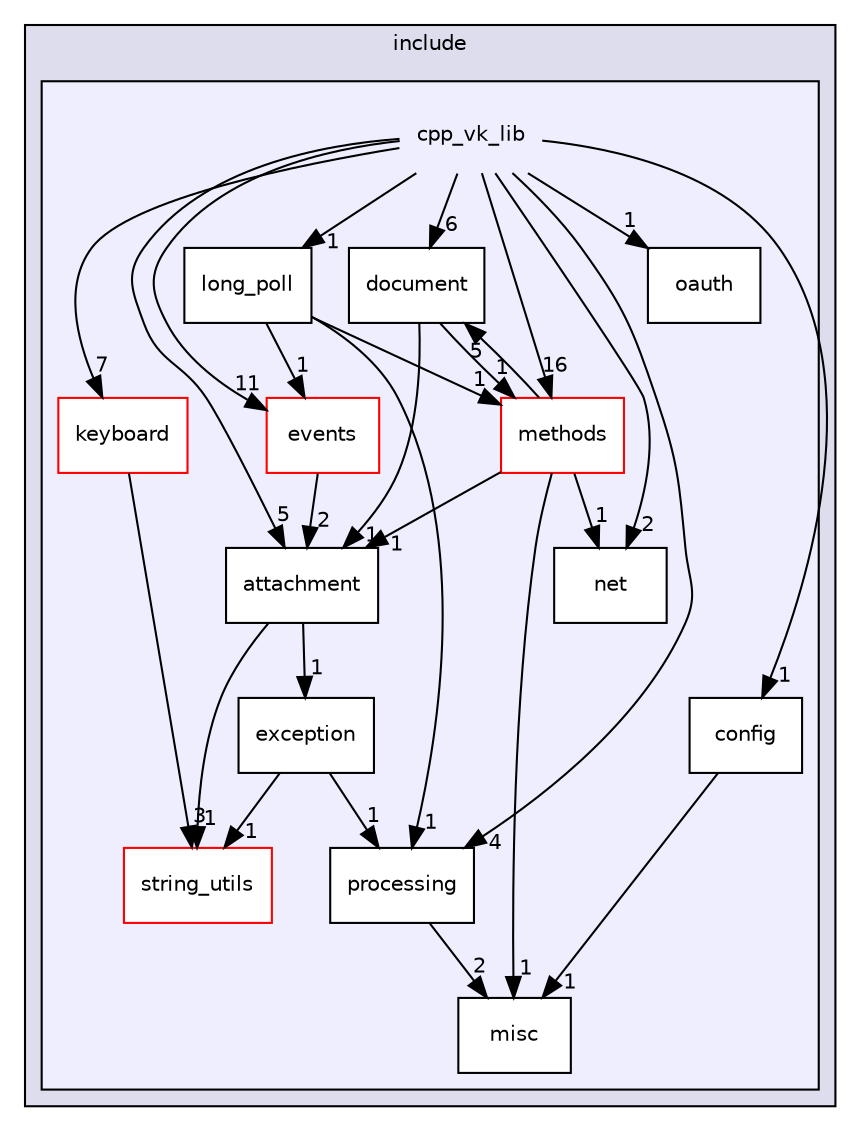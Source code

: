 digraph "cpp_vk_lib" {
  compound=true
  node [ fontsize="10", fontname="Helvetica"];
  edge [ labelfontsize="10", labelfontname="Helvetica"];
  subgraph clusterdir_5a30104352ef4255dc24354b02eb2d20 {
    graph [ bgcolor="#ddddee", pencolor="black", label="include" fontname="Helvetica", fontsize="10", URL="dir_5a30104352ef4255dc24354b02eb2d20.html"]
  subgraph clusterdir_ff8df762ee7a92ae5aae7a0c53291ef2 {
    graph [ bgcolor="#eeeeff", pencolor="black", label="" URL="dir_ff8df762ee7a92ae5aae7a0c53291ef2.html"];
    dir_ff8df762ee7a92ae5aae7a0c53291ef2 [shape=plaintext label="cpp_vk_lib"];
  dir_38ea18007e72c631318107a94e52d45f [shape=box label="attachment" fillcolor="white" style="filled" URL="dir_38ea18007e72c631318107a94e52d45f.html"];
  dir_ae49bd75de9b43f084e4af76ac66124a [shape=box label="config" fillcolor="white" style="filled" URL="dir_ae49bd75de9b43f084e4af76ac66124a.html"];
  dir_c6fbb1671fb3038ec70d8eb32616290e [shape=box label="document" fillcolor="white" style="filled" URL="dir_c6fbb1671fb3038ec70d8eb32616290e.html"];
  dir_53544e70ef113b77a7d7180fbd3b440a [shape=box label="events" fillcolor="white" style="filled" color="red" URL="dir_53544e70ef113b77a7d7180fbd3b440a.html"];
  dir_8d1dcd7c01e37a0f2f234b4aa4b62e15 [shape=box label="exception" fillcolor="white" style="filled" URL="dir_8d1dcd7c01e37a0f2f234b4aa4b62e15.html"];
  dir_a4395e605c4be48afa98c77014abdd59 [shape=box label="keyboard" fillcolor="white" style="filled" color="red" URL="dir_a4395e605c4be48afa98c77014abdd59.html"];
  dir_25c2f00e66240dae870844a8f9395bfc [shape=box label="long_poll" fillcolor="white" style="filled" URL="dir_25c2f00e66240dae870844a8f9395bfc.html"];
  dir_8b3c131c7deef97e7a107e2ab510e8a1 [shape=box label="methods" fillcolor="white" style="filled" color="red" URL="dir_8b3c131c7deef97e7a107e2ab510e8a1.html"];
  dir_a96a181b2223d4a5b0fefbb0d587a17c [shape=box label="misc" fillcolor="white" style="filled" URL="dir_a96a181b2223d4a5b0fefbb0d587a17c.html"];
  dir_2ca09ff9522c67ce12a20aebfacbd704 [shape=box label="net" fillcolor="white" style="filled" URL="dir_2ca09ff9522c67ce12a20aebfacbd704.html"];
  dir_83cb28c3e984448e6414d36c5bc87fba [shape=box label="oauth" fillcolor="white" style="filled" URL="dir_83cb28c3e984448e6414d36c5bc87fba.html"];
  dir_e468bc965c788d30218c6feedd6472a5 [shape=box label="processing" fillcolor="white" style="filled" URL="dir_e468bc965c788d30218c6feedd6472a5.html"];
  dir_f4297228b4ae3479ebf3ab6b33d53f38 [shape=box label="string_utils" fillcolor="white" style="filled" color="red" URL="dir_f4297228b4ae3479ebf3ab6b33d53f38.html"];
  }
  }
  dir_e468bc965c788d30218c6feedd6472a5->dir_a96a181b2223d4a5b0fefbb0d587a17c [headlabel="2", labeldistance=1.5 headhref="dir_000013_000022.html"];
  dir_25c2f00e66240dae870844a8f9395bfc->dir_53544e70ef113b77a7d7180fbd3b440a [headlabel="1", labeldistance=1.5 headhref="dir_000005_000009.html"];
  dir_25c2f00e66240dae870844a8f9395bfc->dir_8b3c131c7deef97e7a107e2ab510e8a1 [headlabel="1", labeldistance=1.5 headhref="dir_000005_000012.html"];
  dir_25c2f00e66240dae870844a8f9395bfc->dir_e468bc965c788d30218c6feedd6472a5 [headlabel="1", labeldistance=1.5 headhref="dir_000005_000013.html"];
  dir_38ea18007e72c631318107a94e52d45f->dir_8d1dcd7c01e37a0f2f234b4aa4b62e15 [headlabel="1", labeldistance=1.5 headhref="dir_000006_000023.html"];
  dir_38ea18007e72c631318107a94e52d45f->dir_f4297228b4ae3479ebf3ab6b33d53f38 [headlabel="1", labeldistance=1.5 headhref="dir_000006_000020.html"];
  dir_ae49bd75de9b43f084e4af76ac66124a->dir_a96a181b2223d4a5b0fefbb0d587a17c [headlabel="1", labeldistance=1.5 headhref="dir_000026_000022.html"];
  dir_8b3c131c7deef97e7a107e2ab510e8a1->dir_c6fbb1671fb3038ec70d8eb32616290e [headlabel="5", labeldistance=1.5 headhref="dir_000012_000018.html"];
  dir_8b3c131c7deef97e7a107e2ab510e8a1->dir_a96a181b2223d4a5b0fefbb0d587a17c [headlabel="1", labeldistance=1.5 headhref="dir_000012_000022.html"];
  dir_8b3c131c7deef97e7a107e2ab510e8a1->dir_2ca09ff9522c67ce12a20aebfacbd704 [headlabel="1", labeldistance=1.5 headhref="dir_000012_000030.html"];
  dir_8b3c131c7deef97e7a107e2ab510e8a1->dir_38ea18007e72c631318107a94e52d45f [headlabel="1", labeldistance=1.5 headhref="dir_000012_000006.html"];
  dir_a4395e605c4be48afa98c77014abdd59->dir_f4297228b4ae3479ebf3ab6b33d53f38 [headlabel="3", labeldistance=1.5 headhref="dir_000016_000020.html"];
  dir_ff8df762ee7a92ae5aae7a0c53291ef2->dir_25c2f00e66240dae870844a8f9395bfc [headlabel="1", labeldistance=1.5 headhref="dir_000004_000005.html"];
  dir_ff8df762ee7a92ae5aae7a0c53291ef2->dir_2ca09ff9522c67ce12a20aebfacbd704 [headlabel="2", labeldistance=1.5 headhref="dir_000004_000030.html"];
  dir_ff8df762ee7a92ae5aae7a0c53291ef2->dir_38ea18007e72c631318107a94e52d45f [headlabel="5", labeldistance=1.5 headhref="dir_000004_000006.html"];
  dir_ff8df762ee7a92ae5aae7a0c53291ef2->dir_53544e70ef113b77a7d7180fbd3b440a [headlabel="11", labeldistance=1.5 headhref="dir_000004_000009.html"];
  dir_ff8df762ee7a92ae5aae7a0c53291ef2->dir_83cb28c3e984448e6414d36c5bc87fba [headlabel="1", labeldistance=1.5 headhref="dir_000004_000015.html"];
  dir_ff8df762ee7a92ae5aae7a0c53291ef2->dir_8b3c131c7deef97e7a107e2ab510e8a1 [headlabel="16", labeldistance=1.5 headhref="dir_000004_000012.html"];
  dir_ff8df762ee7a92ae5aae7a0c53291ef2->dir_a4395e605c4be48afa98c77014abdd59 [headlabel="7", labeldistance=1.5 headhref="dir_000004_000016.html"];
  dir_ff8df762ee7a92ae5aae7a0c53291ef2->dir_ae49bd75de9b43f084e4af76ac66124a [headlabel="1", labeldistance=1.5 headhref="dir_000004_000026.html"];
  dir_ff8df762ee7a92ae5aae7a0c53291ef2->dir_c6fbb1671fb3038ec70d8eb32616290e [headlabel="6", labeldistance=1.5 headhref="dir_000004_000018.html"];
  dir_ff8df762ee7a92ae5aae7a0c53291ef2->dir_e468bc965c788d30218c6feedd6472a5 [headlabel="4", labeldistance=1.5 headhref="dir_000004_000013.html"];
  dir_53544e70ef113b77a7d7180fbd3b440a->dir_38ea18007e72c631318107a94e52d45f [headlabel="2", labeldistance=1.5 headhref="dir_000009_000006.html"];
  dir_8d1dcd7c01e37a0f2f234b4aa4b62e15->dir_e468bc965c788d30218c6feedd6472a5 [headlabel="1", labeldistance=1.5 headhref="dir_000023_000013.html"];
  dir_8d1dcd7c01e37a0f2f234b4aa4b62e15->dir_f4297228b4ae3479ebf3ab6b33d53f38 [headlabel="1", labeldistance=1.5 headhref="dir_000023_000020.html"];
  dir_c6fbb1671fb3038ec70d8eb32616290e->dir_38ea18007e72c631318107a94e52d45f [headlabel="1", labeldistance=1.5 headhref="dir_000018_000006.html"];
  dir_c6fbb1671fb3038ec70d8eb32616290e->dir_8b3c131c7deef97e7a107e2ab510e8a1 [headlabel="1", labeldistance=1.5 headhref="dir_000018_000012.html"];
}
